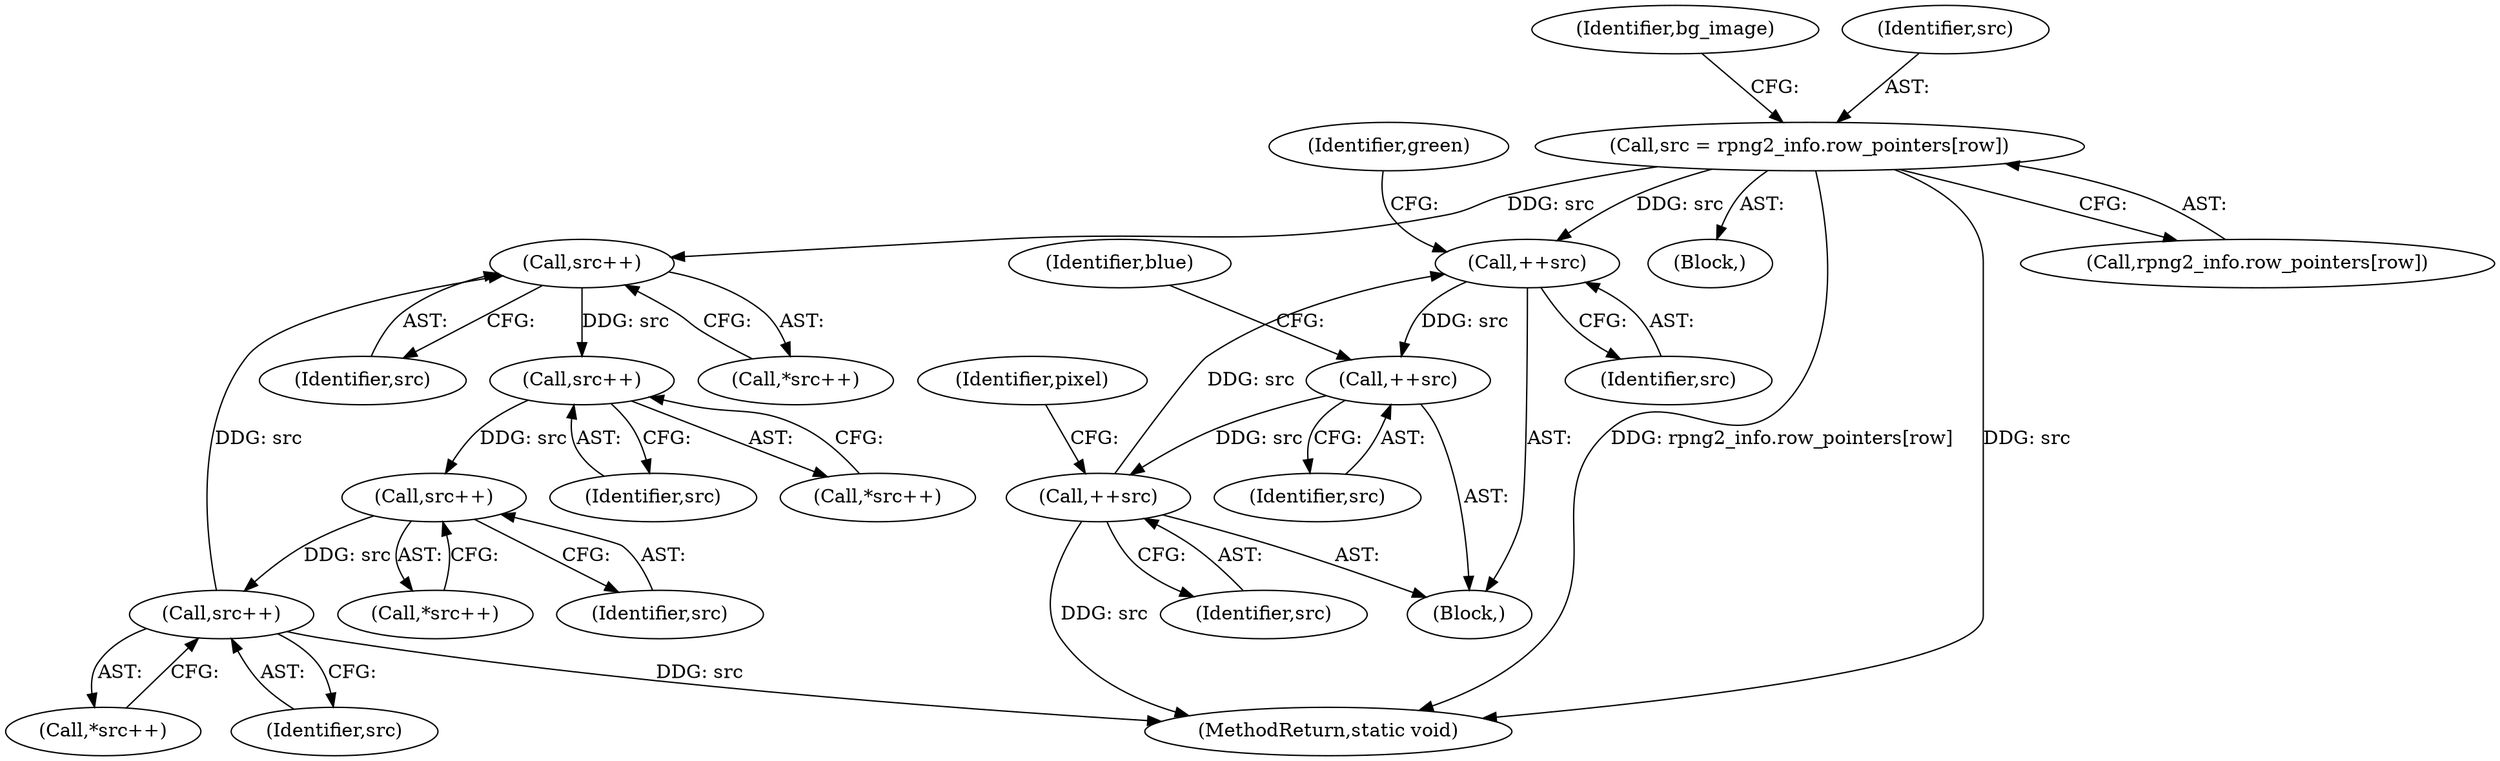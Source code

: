 digraph "0_Android_9d4853418ab2f754c2b63e091c29c5529b8b86ca_9@array" {
"1000608" [label="(Call,src = rpng2_info.row_pointers[row])"];
"1000660" [label="(Call,++src)"];
"1000670" [label="(Call,++src)"];
"1000680" [label="(Call,++src)"];
"1000738" [label="(Call,src++)"];
"1000743" [label="(Call,src++)"];
"1000748" [label="(Call,src++)"];
"1000753" [label="(Call,src++)"];
"1000607" [label="(Block,)"];
"1000651" [label="(Block,)"];
"1000753" [label="(Call,src++)"];
"1000671" [label="(Identifier,src)"];
"1000673" [label="(Identifier,blue)"];
"1000681" [label="(Identifier,src)"];
"1000748" [label="(Call,src++)"];
"1000742" [label="(Call,*src++)"];
"1000743" [label="(Call,src++)"];
"1000661" [label="(Identifier,src)"];
"1000608" [label="(Call,src = rpng2_info.row_pointers[row])"];
"1000670" [label="(Call,++src)"];
"1000754" [label="(Identifier,src)"];
"1000680" [label="(Call,++src)"];
"1000737" [label="(Call,*src++)"];
"1000739" [label="(Identifier,src)"];
"1000974" [label="(MethodReturn,static void)"];
"1000660" [label="(Call,++src)"];
"1000749" [label="(Identifier,src)"];
"1000616" [label="(Identifier,bg_image)"];
"1000738" [label="(Call,src++)"];
"1000610" [label="(Call,rpng2_info.row_pointers[row])"];
"1000609" [label="(Identifier,src)"];
"1000663" [label="(Identifier,green)"];
"1000752" [label="(Call,*src++)"];
"1000747" [label="(Call,*src++)"];
"1000683" [label="(Identifier,pixel)"];
"1000744" [label="(Identifier,src)"];
"1000608" -> "1000607"  [label="AST: "];
"1000608" -> "1000610"  [label="CFG: "];
"1000609" -> "1000608"  [label="AST: "];
"1000610" -> "1000608"  [label="AST: "];
"1000616" -> "1000608"  [label="CFG: "];
"1000608" -> "1000974"  [label="DDG: rpng2_info.row_pointers[row]"];
"1000608" -> "1000974"  [label="DDG: src"];
"1000608" -> "1000660"  [label="DDG: src"];
"1000608" -> "1000738"  [label="DDG: src"];
"1000660" -> "1000651"  [label="AST: "];
"1000660" -> "1000661"  [label="CFG: "];
"1000661" -> "1000660"  [label="AST: "];
"1000663" -> "1000660"  [label="CFG: "];
"1000680" -> "1000660"  [label="DDG: src"];
"1000660" -> "1000670"  [label="DDG: src"];
"1000670" -> "1000651"  [label="AST: "];
"1000670" -> "1000671"  [label="CFG: "];
"1000671" -> "1000670"  [label="AST: "];
"1000673" -> "1000670"  [label="CFG: "];
"1000670" -> "1000680"  [label="DDG: src"];
"1000680" -> "1000651"  [label="AST: "];
"1000680" -> "1000681"  [label="CFG: "];
"1000681" -> "1000680"  [label="AST: "];
"1000683" -> "1000680"  [label="CFG: "];
"1000680" -> "1000974"  [label="DDG: src"];
"1000738" -> "1000737"  [label="AST: "];
"1000738" -> "1000739"  [label="CFG: "];
"1000739" -> "1000738"  [label="AST: "];
"1000737" -> "1000738"  [label="CFG: "];
"1000753" -> "1000738"  [label="DDG: src"];
"1000738" -> "1000743"  [label="DDG: src"];
"1000743" -> "1000742"  [label="AST: "];
"1000743" -> "1000744"  [label="CFG: "];
"1000744" -> "1000743"  [label="AST: "];
"1000742" -> "1000743"  [label="CFG: "];
"1000743" -> "1000748"  [label="DDG: src"];
"1000748" -> "1000747"  [label="AST: "];
"1000748" -> "1000749"  [label="CFG: "];
"1000749" -> "1000748"  [label="AST: "];
"1000747" -> "1000748"  [label="CFG: "];
"1000748" -> "1000753"  [label="DDG: src"];
"1000753" -> "1000752"  [label="AST: "];
"1000753" -> "1000754"  [label="CFG: "];
"1000754" -> "1000753"  [label="AST: "];
"1000752" -> "1000753"  [label="CFG: "];
"1000753" -> "1000974"  [label="DDG: src"];
}
